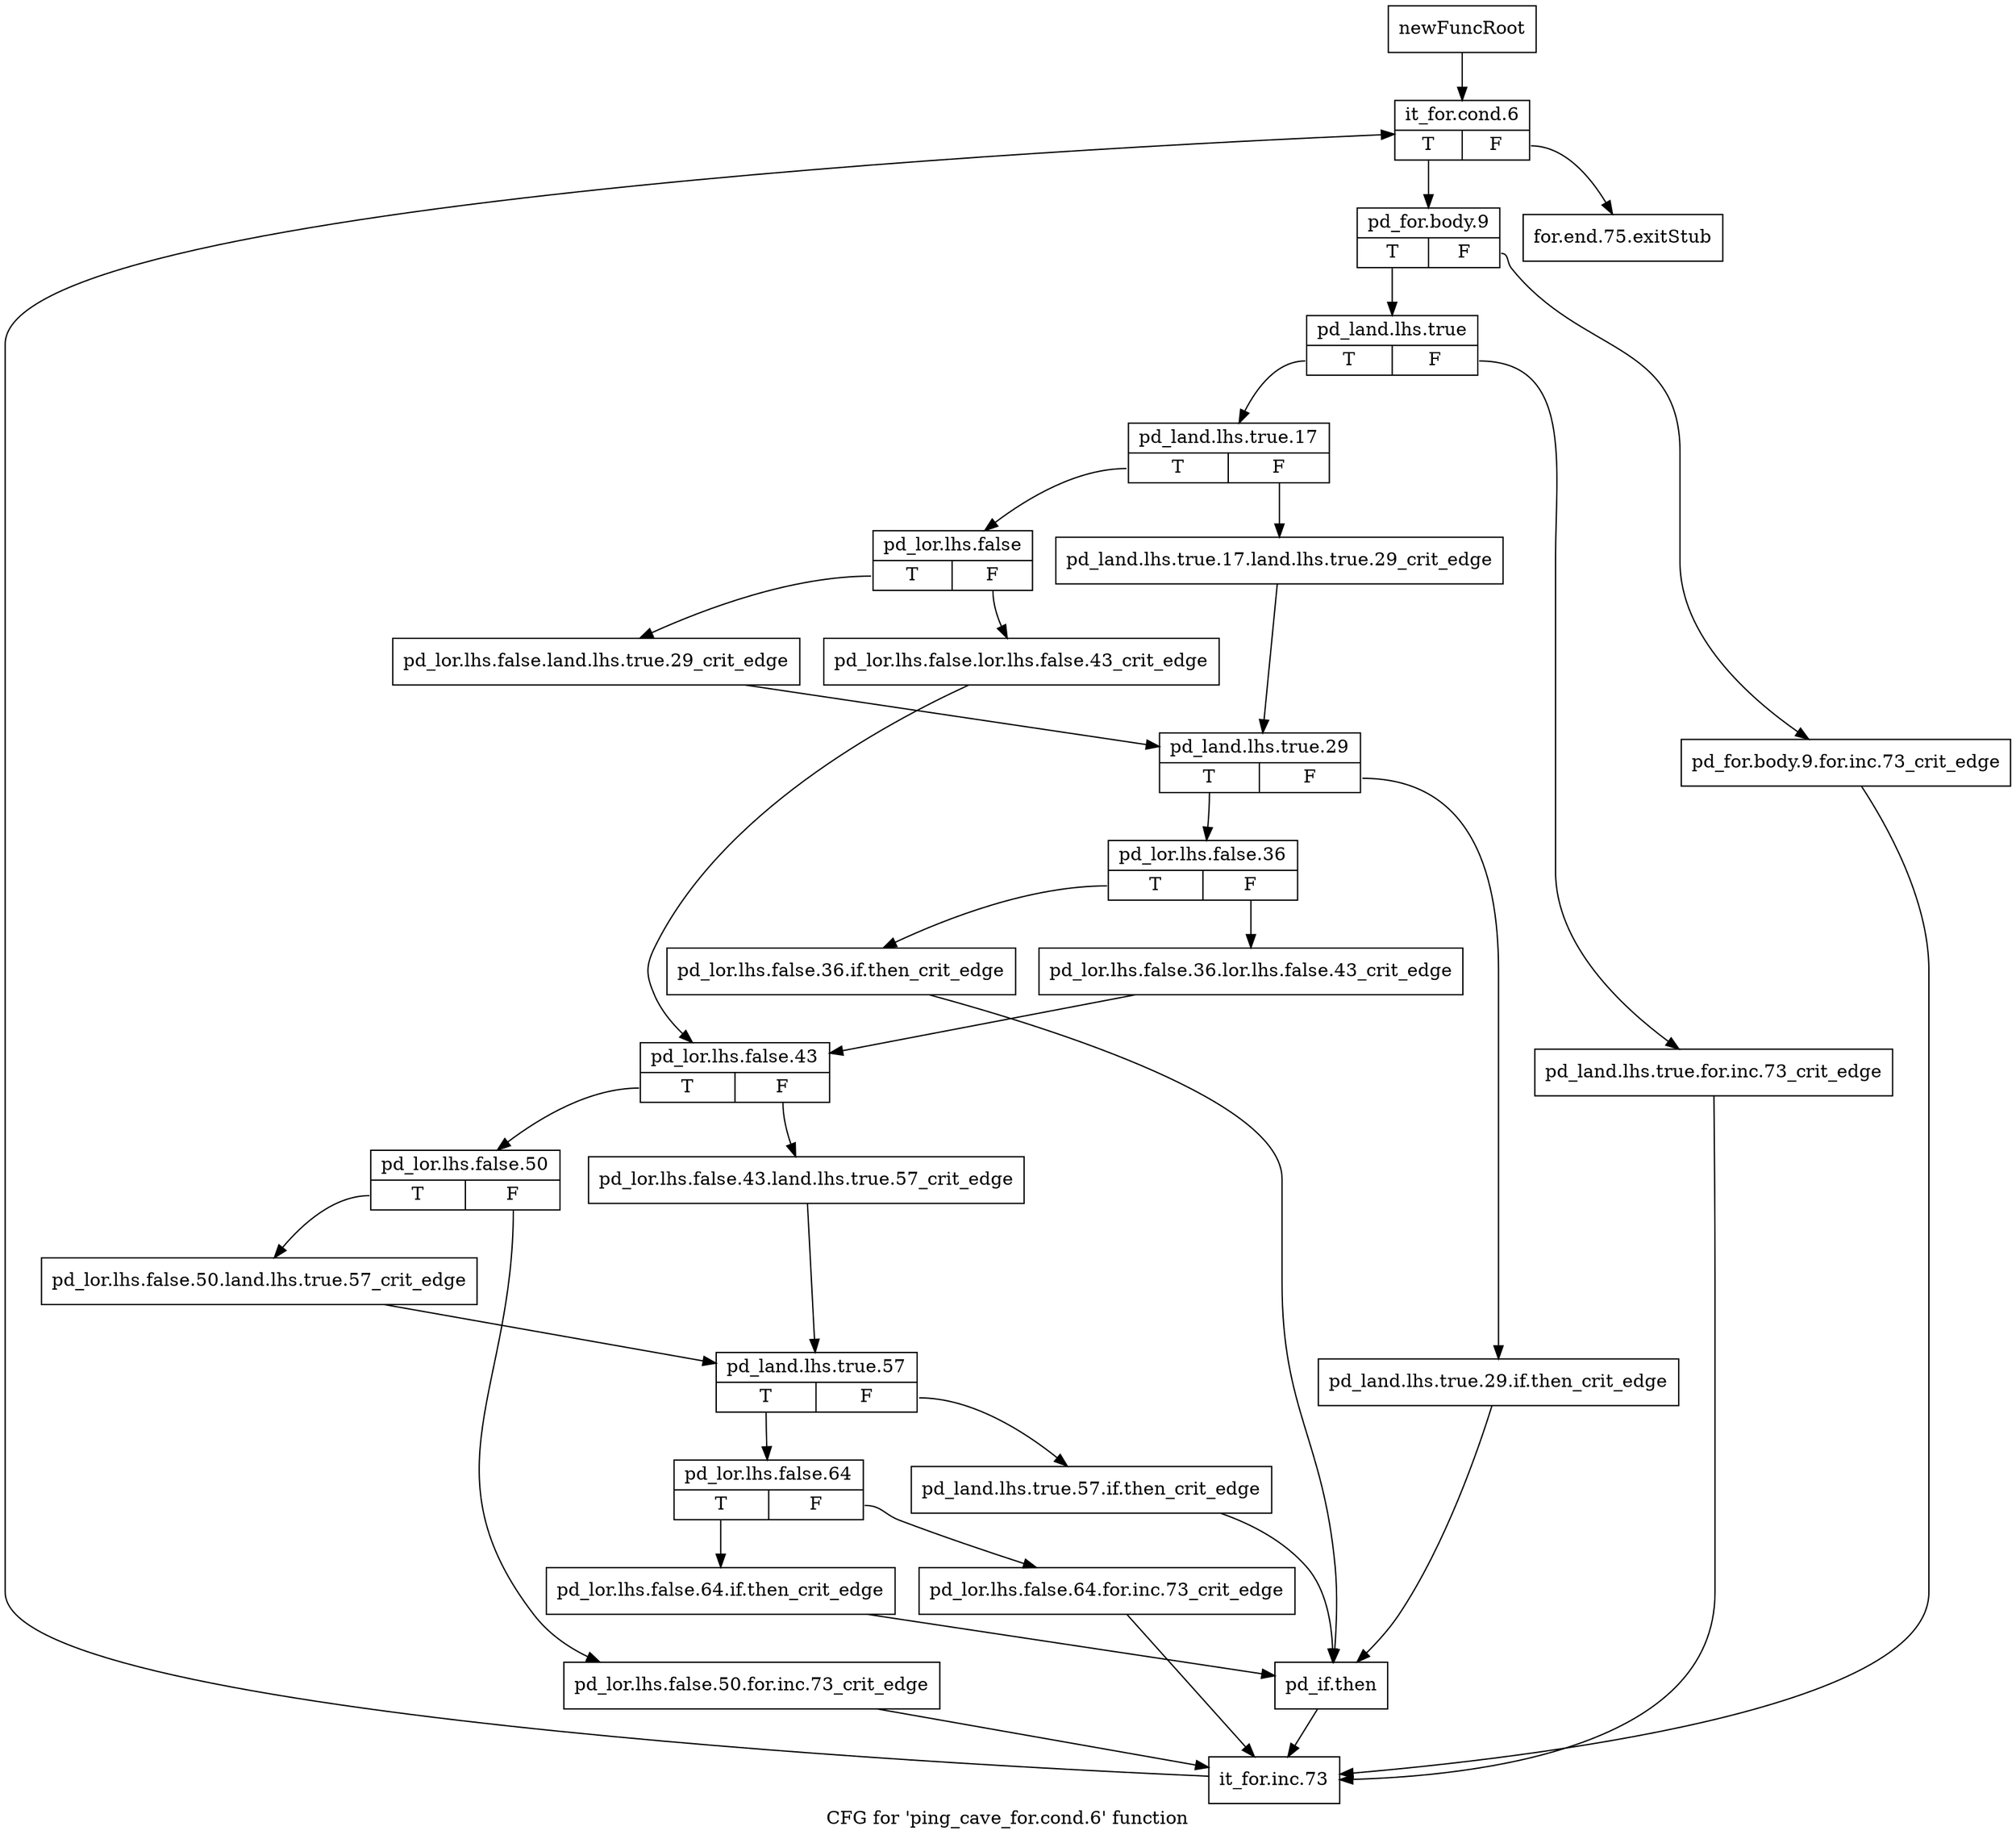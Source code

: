 digraph "CFG for 'ping_cave_for.cond.6' function" {
	label="CFG for 'ping_cave_for.cond.6' function";

	Node0x46de7f0 [shape=record,label="{newFuncRoot}"];
	Node0x46de7f0 -> Node0x46e7730;
	Node0x46e76e0 [shape=record,label="{for.end.75.exitStub}"];
	Node0x46e7730 [shape=record,label="{it_for.cond.6|{<s0>T|<s1>F}}"];
	Node0x46e7730:s0 -> Node0x46e7780;
	Node0x46e7730:s1 -> Node0x46e76e0;
	Node0x46e7780 [shape=record,label="{pd_for.body.9|{<s0>T|<s1>F}}"];
	Node0x46e7780:s0 -> Node0x46e7820;
	Node0x46e7780:s1 -> Node0x46e77d0;
	Node0x46e77d0 [shape=record,label="{pd_for.body.9.for.inc.73_crit_edge}"];
	Node0x46e77d0 -> Node0x46e7f50;
	Node0x46e7820 [shape=record,label="{pd_land.lhs.true|{<s0>T|<s1>F}}"];
	Node0x46e7820:s0 -> Node0x46e78c0;
	Node0x46e7820:s1 -> Node0x46e7870;
	Node0x46e7870 [shape=record,label="{pd_land.lhs.true.for.inc.73_crit_edge}"];
	Node0x46e7870 -> Node0x46e7f50;
	Node0x46e78c0 [shape=record,label="{pd_land.lhs.true.17|{<s0>T|<s1>F}}"];
	Node0x46e78c0:s0 -> Node0x46e7960;
	Node0x46e78c0:s1 -> Node0x46e7910;
	Node0x46e7910 [shape=record,label="{pd_land.lhs.true.17.land.lhs.true.29_crit_edge}"];
	Node0x46e7910 -> Node0x46e7a50;
	Node0x46e7960 [shape=record,label="{pd_lor.lhs.false|{<s0>T|<s1>F}}"];
	Node0x46e7960:s0 -> Node0x46e7a00;
	Node0x46e7960:s1 -> Node0x46e79b0;
	Node0x46e79b0 [shape=record,label="{pd_lor.lhs.false.lor.lhs.false.43_crit_edge}"];
	Node0x46e79b0 -> Node0x46e7b90;
	Node0x46e7a00 [shape=record,label="{pd_lor.lhs.false.land.lhs.true.29_crit_edge}"];
	Node0x46e7a00 -> Node0x46e7a50;
	Node0x46e7a50 [shape=record,label="{pd_land.lhs.true.29|{<s0>T|<s1>F}}"];
	Node0x46e7a50:s0 -> Node0x46e7af0;
	Node0x46e7a50:s1 -> Node0x46e7aa0;
	Node0x46e7aa0 [shape=record,label="{pd_land.lhs.true.29.if.then_crit_edge}"];
	Node0x46e7aa0 -> Node0x46e7f00;
	Node0x46e7af0 [shape=record,label="{pd_lor.lhs.false.36|{<s0>T|<s1>F}}"];
	Node0x46e7af0:s0 -> Node0x46e7eb0;
	Node0x46e7af0:s1 -> Node0x46e7b40;
	Node0x46e7b40 [shape=record,label="{pd_lor.lhs.false.36.lor.lhs.false.43_crit_edge}"];
	Node0x46e7b40 -> Node0x46e7b90;
	Node0x46e7b90 [shape=record,label="{pd_lor.lhs.false.43|{<s0>T|<s1>F}}"];
	Node0x46e7b90:s0 -> Node0x46e7c30;
	Node0x46e7b90:s1 -> Node0x46e7be0;
	Node0x46e7be0 [shape=record,label="{pd_lor.lhs.false.43.land.lhs.true.57_crit_edge}"];
	Node0x46e7be0 -> Node0x46e7d20;
	Node0x46e7c30 [shape=record,label="{pd_lor.lhs.false.50|{<s0>T|<s1>F}}"];
	Node0x46e7c30:s0 -> Node0x46e7cd0;
	Node0x46e7c30:s1 -> Node0x46e7c80;
	Node0x46e7c80 [shape=record,label="{pd_lor.lhs.false.50.for.inc.73_crit_edge}"];
	Node0x46e7c80 -> Node0x46e7f50;
	Node0x46e7cd0 [shape=record,label="{pd_lor.lhs.false.50.land.lhs.true.57_crit_edge}"];
	Node0x46e7cd0 -> Node0x46e7d20;
	Node0x46e7d20 [shape=record,label="{pd_land.lhs.true.57|{<s0>T|<s1>F}}"];
	Node0x46e7d20:s0 -> Node0x46e7dc0;
	Node0x46e7d20:s1 -> Node0x46e7d70;
	Node0x46e7d70 [shape=record,label="{pd_land.lhs.true.57.if.then_crit_edge}"];
	Node0x46e7d70 -> Node0x46e7f00;
	Node0x46e7dc0 [shape=record,label="{pd_lor.lhs.false.64|{<s0>T|<s1>F}}"];
	Node0x46e7dc0:s0 -> Node0x46e7e60;
	Node0x46e7dc0:s1 -> Node0x46e7e10;
	Node0x46e7e10 [shape=record,label="{pd_lor.lhs.false.64.for.inc.73_crit_edge}"];
	Node0x46e7e10 -> Node0x46e7f50;
	Node0x46e7e60 [shape=record,label="{pd_lor.lhs.false.64.if.then_crit_edge}"];
	Node0x46e7e60 -> Node0x46e7f00;
	Node0x46e7eb0 [shape=record,label="{pd_lor.lhs.false.36.if.then_crit_edge}"];
	Node0x46e7eb0 -> Node0x46e7f00;
	Node0x46e7f00 [shape=record,label="{pd_if.then}"];
	Node0x46e7f00 -> Node0x46e7f50;
	Node0x46e7f50 [shape=record,label="{it_for.inc.73}"];
	Node0x46e7f50 -> Node0x46e7730;
}

